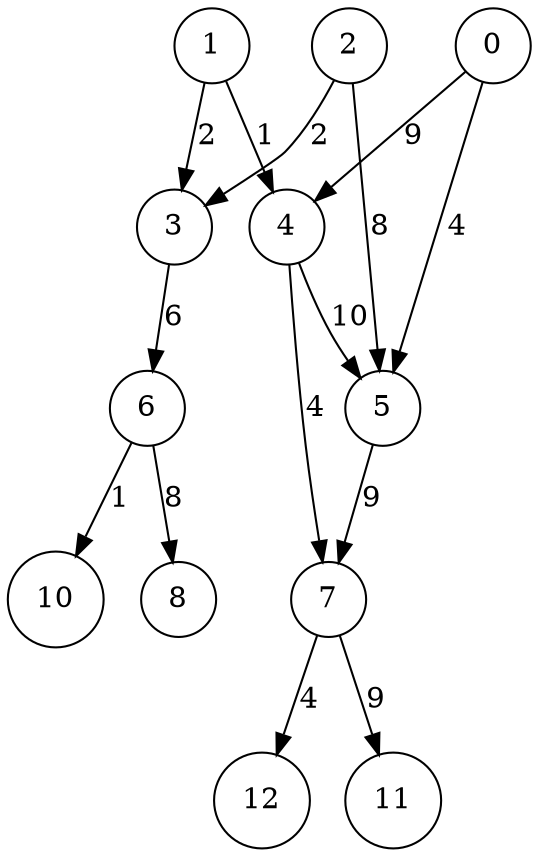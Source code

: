 digraph G {
node[shape=circle];
"7" -> "12" [label=4];
"7" -> "11" [label=9];
"2" -> "3" [label=2];
"2" -> "5" [label=8];
"0" -> "5" [label=4];
"4" -> "7" [label=4];
"1" -> "4" [label=1];
"5" -> "7" [label=9];
"1" -> "3" [label=2];
"6" -> "8" [label=8];
"3" -> "6" [label=6];
"4" -> "5" [label=10];
"0" -> "4" [label=9];
"6" -> "10" [label=1];
}
